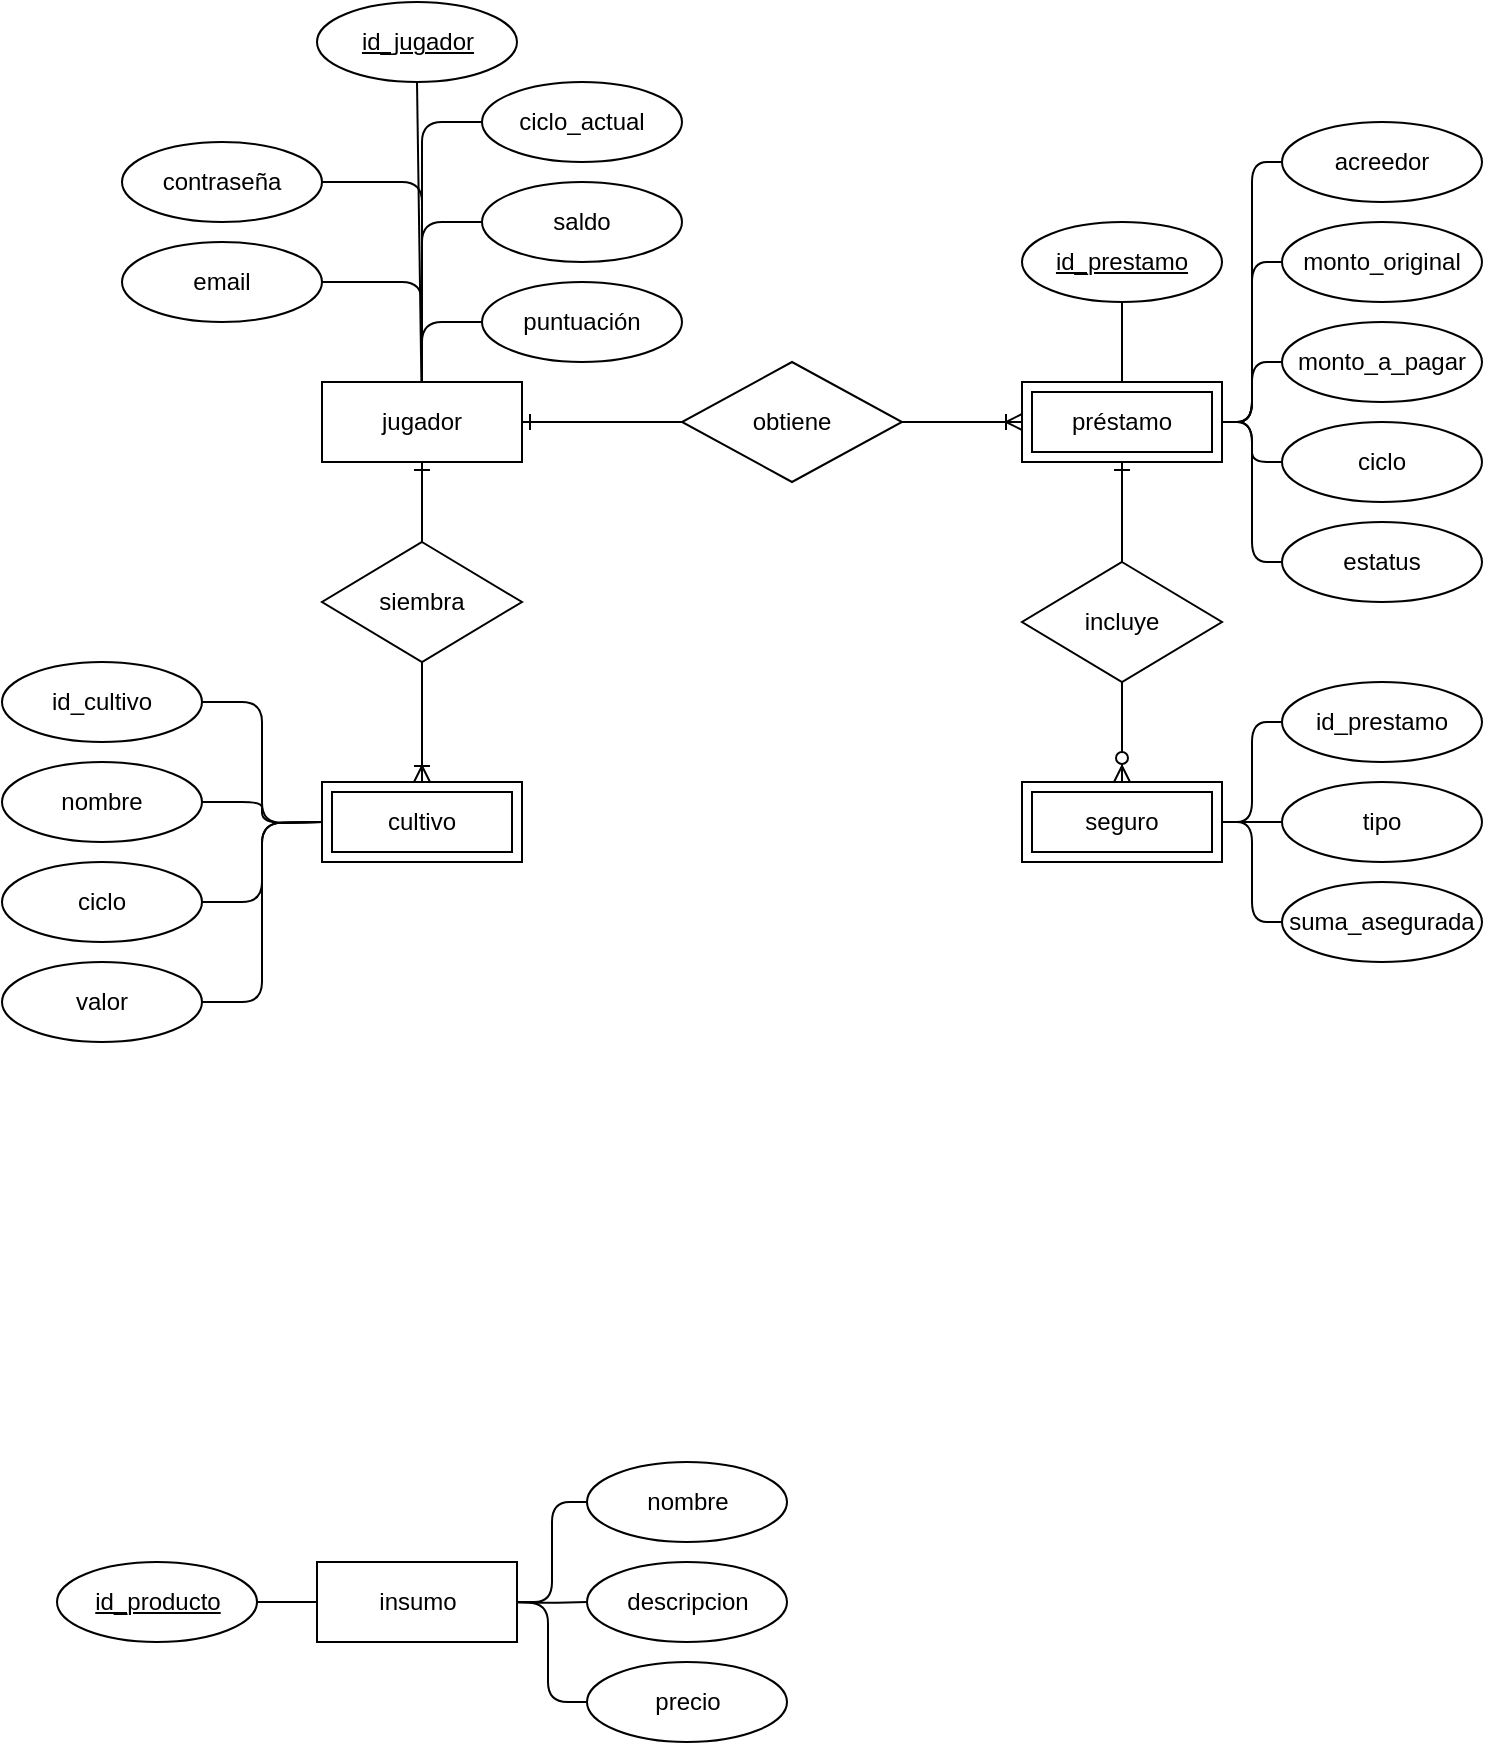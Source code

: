 <mxfile>
    <diagram id="e-IEub1G6_Zj0f681f-6" name="Page-1">
        <mxGraphModel dx="808" dy="585" grid="1" gridSize="10" guides="1" tooltips="1" connect="1" arrows="1" fold="1" page="1" pageScale="1" pageWidth="827" pageHeight="1169" math="0" shadow="0">
            <root>
                <mxCell id="0"/>
                <mxCell id="1" parent="0"/>
                <mxCell id="83" style="edgeStyle=orthogonalEdgeStyle;html=1;exitX=0.5;exitY=0;exitDx=0;exitDy=0;entryX=0;entryY=0.5;entryDx=0;entryDy=0;endArrow=none;endFill=0;" parent="1" source="2" target="150" edge="1">
                    <mxGeometry relative="1" as="geometry">
                        <mxPoint x="220" y="160" as="targetPoint"/>
                    </mxGeometry>
                </mxCell>
                <mxCell id="120" style="edgeStyle=orthogonalEdgeStyle;html=1;exitX=0.5;exitY=0;exitDx=0;exitDy=0;entryX=0;entryY=0.5;entryDx=0;entryDy=0;endArrow=none;endFill=0;" parent="1" source="2" target="119" edge="1">
                    <mxGeometry relative="1" as="geometry"/>
                </mxCell>
                <mxCell id="149" style="edgeStyle=none;html=1;entryX=0.5;entryY=1;entryDx=0;entryDy=0;endArrow=none;endFill=0;" edge="1" parent="1" source="2" target="148">
                    <mxGeometry relative="1" as="geometry"/>
                </mxCell>
                <mxCell id="172" style="edgeStyle=orthogonalEdgeStyle;html=1;exitX=0.5;exitY=0;exitDx=0;exitDy=0;entryX=1;entryY=0.5;entryDx=0;entryDy=0;endArrow=none;endFill=0;" edge="1" parent="1" source="2" target="171">
                    <mxGeometry relative="1" as="geometry"/>
                </mxCell>
                <mxCell id="173" style="edgeStyle=orthogonalEdgeStyle;html=1;exitX=0.5;exitY=0;exitDx=0;exitDy=0;entryX=1;entryY=0.5;entryDx=0;entryDy=0;endArrow=none;endFill=0;" edge="1" parent="1" source="2" target="170">
                    <mxGeometry relative="1" as="geometry"/>
                </mxCell>
                <mxCell id="175" style="edgeStyle=orthogonalEdgeStyle;html=1;exitX=0.5;exitY=0;exitDx=0;exitDy=0;entryX=0;entryY=0.5;entryDx=0;entryDy=0;endArrow=none;endFill=0;" edge="1" parent="1" source="2" target="174">
                    <mxGeometry relative="1" as="geometry"/>
                </mxCell>
                <mxCell id="2" value="jugador" style="whiteSpace=wrap;html=1;align=center;" parent="1" vertex="1">
                    <mxGeometry x="210" y="200" width="100" height="40" as="geometry"/>
                </mxCell>
                <mxCell id="129" style="edgeStyle=orthogonalEdgeStyle;html=1;exitX=1;exitY=0.5;exitDx=0;exitDy=0;entryX=0;entryY=0.5;entryDx=0;entryDy=0;endArrow=none;endFill=0;" parent="1" target="40" edge="1">
                    <mxGeometry relative="1" as="geometry">
                        <mxPoint x="302.5" y="810" as="sourcePoint"/>
                    </mxGeometry>
                </mxCell>
                <mxCell id="130" style="edgeStyle=orthogonalEdgeStyle;html=1;exitX=1;exitY=0.5;exitDx=0;exitDy=0;entryX=0;entryY=0.5;entryDx=0;entryDy=0;endArrow=none;endFill=0;" parent="1" target="41" edge="1">
                    <mxGeometry relative="1" as="geometry">
                        <mxPoint x="302.5" y="810" as="sourcePoint"/>
                    </mxGeometry>
                </mxCell>
                <mxCell id="131" style="edgeStyle=orthogonalEdgeStyle;html=1;entryX=0;entryY=0.5;entryDx=0;entryDy=0;endArrow=none;endFill=0;" parent="1" target="38" edge="1" source="146">
                    <mxGeometry relative="1" as="geometry">
                        <mxPoint x="302.5" y="810" as="sourcePoint"/>
                    </mxGeometry>
                </mxCell>
                <mxCell id="38" value="nombre" style="ellipse;whiteSpace=wrap;html=1;align=center;" parent="1" vertex="1">
                    <mxGeometry x="342.5" y="740" width="100" height="40" as="geometry"/>
                </mxCell>
                <mxCell id="127" style="edgeStyle=orthogonalEdgeStyle;html=1;exitX=1;exitY=0.5;exitDx=0;exitDy=0;entryX=0;entryY=0.5;entryDx=0;entryDy=0;endArrow=none;endFill=0;" parent="1" source="39" edge="1">
                    <mxGeometry relative="1" as="geometry">
                        <mxPoint x="207.5" y="810" as="targetPoint"/>
                    </mxGeometry>
                </mxCell>
                <mxCell id="39" value="id_producto" style="ellipse;whiteSpace=wrap;html=1;align=center;fontStyle=4;" parent="1" vertex="1">
                    <mxGeometry x="77.5" y="790" width="100" height="40" as="geometry"/>
                </mxCell>
                <mxCell id="40" value="descripcion" style="ellipse;whiteSpace=wrap;html=1;align=center;" parent="1" vertex="1">
                    <mxGeometry x="342.5" y="790" width="100" height="40" as="geometry"/>
                </mxCell>
                <mxCell id="41" value="precio" style="ellipse;whiteSpace=wrap;html=1;align=center;" parent="1" vertex="1">
                    <mxGeometry x="342.5" y="840" width="100" height="40" as="geometry"/>
                </mxCell>
                <mxCell id="58" value="obtiene" style="shape=rhombus;perimeter=rhombusPerimeter;whiteSpace=wrap;html=1;align=center;" parent="1" vertex="1">
                    <mxGeometry x="390" y="190" width="110" height="60" as="geometry"/>
                </mxCell>
                <mxCell id="68" style="edgeStyle=orthogonalEdgeStyle;html=1;entryX=0;entryY=0.5;entryDx=0;entryDy=0;endArrow=none;endFill=0;exitX=1;exitY=0.5;exitDx=0;exitDy=0;" parent="1" source="63" target="67" edge="1">
                    <mxGeometry relative="1" as="geometry">
                        <mxPoint x="690" y="190" as="targetPoint"/>
                    </mxGeometry>
                </mxCell>
                <mxCell id="74" style="edgeStyle=orthogonalEdgeStyle;html=1;exitX=1;exitY=0.5;exitDx=0;exitDy=0;entryX=0;entryY=0.5;entryDx=0;entryDy=0;endArrow=none;endFill=0;" parent="1" source="63" target="73" edge="1">
                    <mxGeometry relative="1" as="geometry">
                        <mxPoint x="690" y="240" as="targetPoint"/>
                    </mxGeometry>
                </mxCell>
                <mxCell id="152" style="edgeStyle=orthogonalEdgeStyle;html=1;exitX=1;exitY=0.5;exitDx=0;exitDy=0;entryX=0;entryY=0.5;entryDx=0;entryDy=0;endArrow=none;endFill=0;" edge="1" parent="1" source="63" target="71">
                    <mxGeometry relative="1" as="geometry"/>
                </mxCell>
                <mxCell id="153" style="edgeStyle=orthogonalEdgeStyle;html=1;exitX=1;exitY=0.5;exitDx=0;exitDy=0;entryX=0;entryY=0.5;entryDx=0;entryDy=0;endArrow=none;endFill=0;" edge="1" parent="1" source="63" target="65">
                    <mxGeometry relative="1" as="geometry"/>
                </mxCell>
                <mxCell id="154" style="edgeStyle=orthogonalEdgeStyle;html=1;exitX=1;exitY=0.5;exitDx=0;exitDy=0;entryX=0;entryY=0.5;entryDx=0;entryDy=0;endArrow=none;endFill=0;" edge="1" parent="1" source="63" target="151">
                    <mxGeometry relative="1" as="geometry"/>
                </mxCell>
                <mxCell id="177" style="edgeStyle=orthogonalEdgeStyle;html=1;exitX=0.5;exitY=0;exitDx=0;exitDy=0;entryX=0.5;entryY=1;entryDx=0;entryDy=0;endArrow=none;endFill=0;" edge="1" parent="1" source="63" target="178">
                    <mxGeometry relative="1" as="geometry">
                        <mxPoint x="610" y="160" as="targetPoint"/>
                    </mxGeometry>
                </mxCell>
                <mxCell id="63" value="préstamo" style="shape=ext;margin=3;double=1;whiteSpace=wrap;html=1;align=center;" parent="1" vertex="1">
                    <mxGeometry x="560" y="200" width="100" height="40" as="geometry"/>
                </mxCell>
                <mxCell id="65" value="monto_original" style="ellipse;whiteSpace=wrap;html=1;align=center;" parent="1" vertex="1">
                    <mxGeometry x="690" y="120" width="100" height="40" as="geometry"/>
                </mxCell>
                <mxCell id="67" value="ciclo" style="ellipse;whiteSpace=wrap;html=1;align=center;" parent="1" vertex="1">
                    <mxGeometry x="690" y="220" width="100" height="40" as="geometry"/>
                </mxCell>
                <mxCell id="71" value="monto_a_pagar" style="ellipse;whiteSpace=wrap;html=1;align=center;" parent="1" vertex="1">
                    <mxGeometry x="690" y="170" width="100" height="40" as="geometry"/>
                </mxCell>
                <mxCell id="73" value="estatus" style="ellipse;whiteSpace=wrap;html=1;align=center;" parent="1" vertex="1">
                    <mxGeometry x="690" y="270" width="100" height="40" as="geometry"/>
                </mxCell>
                <mxCell id="96" value="id_cultivo" style="ellipse;whiteSpace=wrap;html=1;align=center;" parent="1" vertex="1">
                    <mxGeometry x="50" y="340" width="100" height="40" as="geometry"/>
                </mxCell>
                <mxCell id="103" value="siembra" style="shape=rhombus;perimeter=rhombusPerimeter;whiteSpace=wrap;html=1;align=center;" parent="1" vertex="1">
                    <mxGeometry x="210" y="280" width="100" height="60" as="geometry"/>
                </mxCell>
                <mxCell id="109" style="edgeStyle=orthogonalEdgeStyle;html=1;exitX=0;exitY=0.5;exitDx=0;exitDy=0;entryX=1;entryY=0.5;entryDx=0;entryDy=0;endArrow=none;endFill=0;" parent="1" target="107" edge="1">
                    <mxGeometry relative="1" as="geometry">
                        <mxPoint x="210" y="420" as="sourcePoint"/>
                    </mxGeometry>
                </mxCell>
                <mxCell id="111" style="edgeStyle=orthogonalEdgeStyle;html=1;exitX=0;exitY=0.5;exitDx=0;exitDy=0;entryX=1;entryY=0.5;entryDx=0;entryDy=0;endArrow=none;endFill=0;" parent="1" target="110" edge="1">
                    <mxGeometry relative="1" as="geometry">
                        <mxPoint x="210" y="420" as="sourcePoint"/>
                    </mxGeometry>
                </mxCell>
                <mxCell id="113" style="edgeStyle=orthogonalEdgeStyle;html=1;exitX=0;exitY=0.5;exitDx=0;exitDy=0;entryX=1;entryY=0.5;entryDx=0;entryDy=0;endArrow=none;endFill=0;" parent="1" target="112" edge="1">
                    <mxGeometry relative="1" as="geometry">
                        <mxPoint x="210" y="420" as="sourcePoint"/>
                    </mxGeometry>
                </mxCell>
                <mxCell id="114" style="edgeStyle=orthogonalEdgeStyle;html=1;exitX=0;exitY=0.5;exitDx=0;exitDy=0;entryX=1;entryY=0.5;entryDx=0;entryDy=0;endArrow=none;endFill=0;" parent="1" target="96" edge="1">
                    <mxGeometry relative="1" as="geometry">
                        <mxPoint x="210" y="420" as="sourcePoint"/>
                    </mxGeometry>
                </mxCell>
                <mxCell id="107" value="nombre" style="ellipse;whiteSpace=wrap;html=1;align=center;" parent="1" vertex="1">
                    <mxGeometry x="50" y="390" width="100" height="40" as="geometry"/>
                </mxCell>
                <mxCell id="110" value="ciclo" style="ellipse;whiteSpace=wrap;html=1;align=center;" parent="1" vertex="1">
                    <mxGeometry x="50" y="440" width="100" height="40" as="geometry"/>
                </mxCell>
                <mxCell id="112" value="valor" style="ellipse;whiteSpace=wrap;html=1;align=center;" parent="1" vertex="1">
                    <mxGeometry x="50" y="490" width="100" height="40" as="geometry"/>
                </mxCell>
                <mxCell id="119" value="puntuación" style="ellipse;whiteSpace=wrap;html=1;align=center;" parent="1" vertex="1">
                    <mxGeometry x="290" y="150" width="100" height="40" as="geometry"/>
                </mxCell>
                <mxCell id="134" value="" style="fontSize=12;html=1;endArrow=ERone;endFill=1;exitX=0.5;exitY=0;exitDx=0;exitDy=0;entryX=0.5;entryY=1;entryDx=0;entryDy=0;" parent="1" source="103" target="2" edge="1">
                    <mxGeometry width="100" height="100" relative="1" as="geometry">
                        <mxPoint x="320" y="400" as="sourcePoint"/>
                        <mxPoint x="420" y="300" as="targetPoint"/>
                    </mxGeometry>
                </mxCell>
                <mxCell id="135" value="" style="fontSize=12;html=1;endArrow=ERoneToMany;exitX=0.5;exitY=1;exitDx=0;exitDy=0;entryX=0.5;entryY=0;entryDx=0;entryDy=0;" parent="1" source="103" edge="1">
                    <mxGeometry width="100" height="100" relative="1" as="geometry">
                        <mxPoint x="320" y="400" as="sourcePoint"/>
                        <mxPoint x="260" y="400" as="targetPoint"/>
                    </mxGeometry>
                </mxCell>
                <mxCell id="136" value="" style="edgeStyle=entityRelationEdgeStyle;fontSize=12;html=1;endArrow=ERone;endFill=1;entryX=1;entryY=0.5;entryDx=0;entryDy=0;exitX=0;exitY=0.5;exitDx=0;exitDy=0;" parent="1" source="58" target="2" edge="1">
                    <mxGeometry width="100" height="100" relative="1" as="geometry">
                        <mxPoint x="320" y="400" as="sourcePoint"/>
                        <mxPoint x="420" y="300" as="targetPoint"/>
                    </mxGeometry>
                </mxCell>
                <mxCell id="138" value="" style="edgeStyle=entityRelationEdgeStyle;fontSize=12;html=1;endArrow=ERoneToMany;exitX=1;exitY=0.5;exitDx=0;exitDy=0;entryX=0;entryY=0.5;entryDx=0;entryDy=0;" parent="1" source="58" target="63" edge="1">
                    <mxGeometry width="100" height="100" relative="1" as="geometry">
                        <mxPoint x="320" y="400" as="sourcePoint"/>
                        <mxPoint x="420" y="300" as="targetPoint"/>
                    </mxGeometry>
                </mxCell>
                <mxCell id="146" value="insumo" style="whiteSpace=wrap;html=1;align=center;" parent="1" vertex="1">
                    <mxGeometry x="207.5" y="790" width="100" height="40" as="geometry"/>
                </mxCell>
                <mxCell id="148" value="&lt;u&gt;id_jugador&lt;/u&gt;" style="ellipse;whiteSpace=wrap;html=1;align=center;" vertex="1" parent="1">
                    <mxGeometry x="207.5" y="10" width="100" height="40" as="geometry"/>
                </mxCell>
                <mxCell id="150" value="saldo" style="ellipse;whiteSpace=wrap;html=1;align=center;" vertex="1" parent="1">
                    <mxGeometry x="290" y="100" width="100" height="40" as="geometry"/>
                </mxCell>
                <mxCell id="151" value="acreedor" style="ellipse;whiteSpace=wrap;html=1;align=center;" vertex="1" parent="1">
                    <mxGeometry x="690" y="70" width="100" height="40" as="geometry"/>
                </mxCell>
                <mxCell id="155" value="incluye" style="shape=rhombus;perimeter=rhombusPerimeter;whiteSpace=wrap;html=1;align=center;" vertex="1" parent="1">
                    <mxGeometry x="560" y="290" width="100" height="60" as="geometry"/>
                </mxCell>
                <mxCell id="162" style="edgeStyle=orthogonalEdgeStyle;html=1;exitX=1;exitY=0.5;exitDx=0;exitDy=0;entryX=0;entryY=0.5;entryDx=0;entryDy=0;endArrow=none;endFill=0;" edge="1" parent="1" source="157" target="161">
                    <mxGeometry relative="1" as="geometry"/>
                </mxCell>
                <mxCell id="163" style="edgeStyle=orthogonalEdgeStyle;html=1;exitX=1;exitY=0.5;exitDx=0;exitDy=0;entryX=0;entryY=0.5;entryDx=0;entryDy=0;endArrow=none;endFill=0;" edge="1" parent="1" source="157" target="160">
                    <mxGeometry relative="1" as="geometry"/>
                </mxCell>
                <mxCell id="166" style="edgeStyle=orthogonalEdgeStyle;html=1;exitX=1;exitY=0.5;exitDx=0;exitDy=0;entryX=0;entryY=0.5;entryDx=0;entryDy=0;endArrow=none;endFill=0;" edge="1" parent="1" source="157" target="165">
                    <mxGeometry relative="1" as="geometry"/>
                </mxCell>
                <mxCell id="157" value="seguro" style="shape=ext;margin=3;double=1;whiteSpace=wrap;html=1;align=center;" vertex="1" parent="1">
                    <mxGeometry x="560" y="400" width="100" height="40" as="geometry"/>
                </mxCell>
                <mxCell id="159" value="cultivo" style="shape=ext;margin=3;double=1;whiteSpace=wrap;html=1;align=center;" vertex="1" parent="1">
                    <mxGeometry x="210" y="400" width="100" height="40" as="geometry"/>
                </mxCell>
                <mxCell id="160" value="suma_asegurada" style="ellipse;whiteSpace=wrap;html=1;align=center;" vertex="1" parent="1">
                    <mxGeometry x="690" y="450" width="100" height="40" as="geometry"/>
                </mxCell>
                <mxCell id="161" value="id_prestamo" style="ellipse;whiteSpace=wrap;html=1;align=center;" vertex="1" parent="1">
                    <mxGeometry x="690" y="350" width="100" height="40" as="geometry"/>
                </mxCell>
                <mxCell id="165" value="tipo" style="ellipse;whiteSpace=wrap;html=1;align=center;" vertex="1" parent="1">
                    <mxGeometry x="690" y="400" width="100" height="40" as="geometry"/>
                </mxCell>
                <mxCell id="168" value="" style="fontSize=12;html=1;endArrow=ERone;endFill=1;entryX=0.5;entryY=1;entryDx=0;entryDy=0;exitX=0.5;exitY=0;exitDx=0;exitDy=0;" edge="1" parent="1" source="155" target="63">
                    <mxGeometry width="100" height="100" relative="1" as="geometry">
                        <mxPoint x="460" y="400" as="sourcePoint"/>
                        <mxPoint x="560" y="300" as="targetPoint"/>
                    </mxGeometry>
                </mxCell>
                <mxCell id="169" value="" style="fontSize=12;html=1;endArrow=ERzeroToMany;endFill=1;entryX=0.5;entryY=0;entryDx=0;entryDy=0;exitX=0.5;exitY=1;exitDx=0;exitDy=0;edgeStyle=orthogonalEdgeStyle;" edge="1" parent="1" source="155" target="157">
                    <mxGeometry width="100" height="100" relative="1" as="geometry">
                        <mxPoint x="460" y="400" as="sourcePoint"/>
                        <mxPoint x="560" y="300" as="targetPoint"/>
                    </mxGeometry>
                </mxCell>
                <mxCell id="170" value="contraseña" style="ellipse;whiteSpace=wrap;html=1;align=center;" vertex="1" parent="1">
                    <mxGeometry x="110" y="80" width="100" height="40" as="geometry"/>
                </mxCell>
                <mxCell id="171" value="email" style="ellipse;whiteSpace=wrap;html=1;align=center;" vertex="1" parent="1">
                    <mxGeometry x="110" y="130" width="100" height="40" as="geometry"/>
                </mxCell>
                <mxCell id="174" value="ciclo_actual" style="ellipse;whiteSpace=wrap;html=1;align=center;" vertex="1" parent="1">
                    <mxGeometry x="290" y="50" width="100" height="40" as="geometry"/>
                </mxCell>
                <mxCell id="178" value="id_prestamo" style="ellipse;whiteSpace=wrap;html=1;align=center;fontStyle=4;" vertex="1" parent="1">
                    <mxGeometry x="560" y="120" width="100" height="40" as="geometry"/>
                </mxCell>
            </root>
        </mxGraphModel>
    </diagram>
</mxfile>